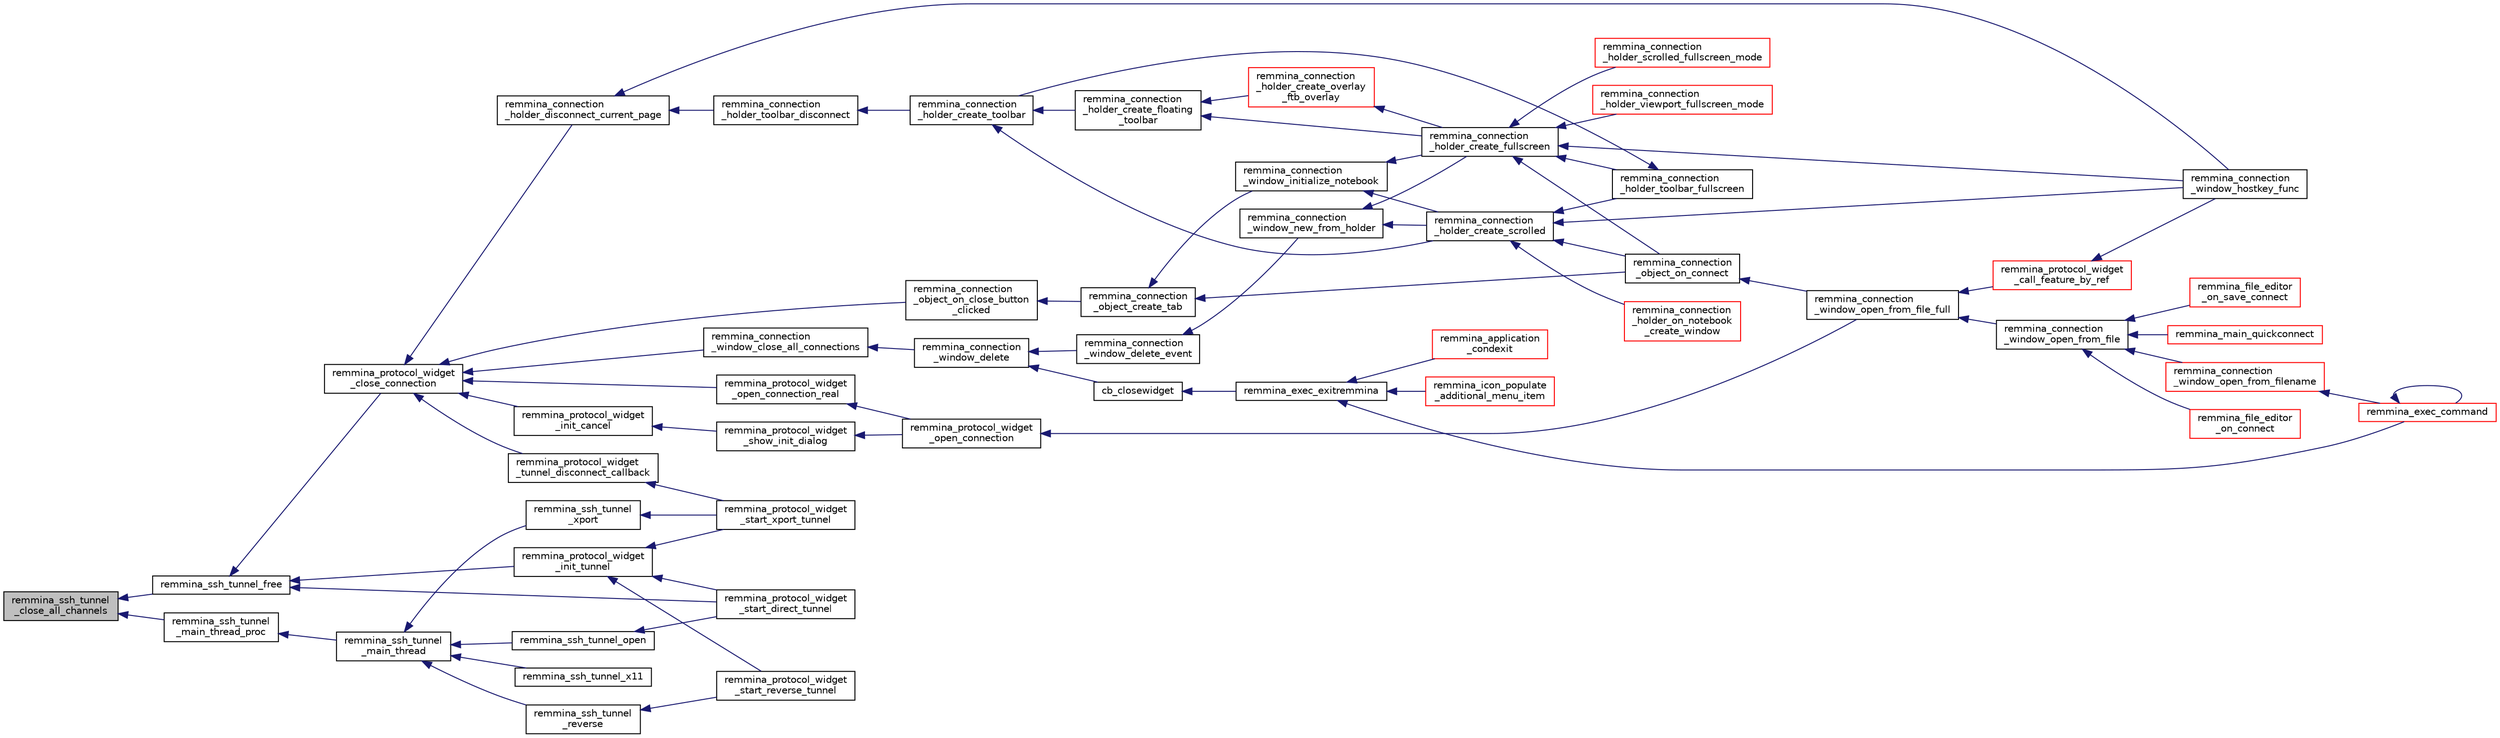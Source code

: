 digraph "remmina_ssh_tunnel_close_all_channels"
{
  edge [fontname="Helvetica",fontsize="10",labelfontname="Helvetica",labelfontsize="10"];
  node [fontname="Helvetica",fontsize="10",shape=record];
  rankdir="LR";
  Node897 [label="remmina_ssh_tunnel\l_close_all_channels",height=0.2,width=0.4,color="black", fillcolor="grey75", style="filled", fontcolor="black"];
  Node897 -> Node898 [dir="back",color="midnightblue",fontsize="10",style="solid",fontname="Helvetica"];
  Node898 [label="remmina_ssh_tunnel\l_main_thread_proc",height=0.2,width=0.4,color="black", fillcolor="white", style="filled",URL="$remmina__ssh_8c.html#a2c47bcbe038c0d5a393a781c96a5a549"];
  Node898 -> Node899 [dir="back",color="midnightblue",fontsize="10",style="solid",fontname="Helvetica"];
  Node899 [label="remmina_ssh_tunnel\l_main_thread",height=0.2,width=0.4,color="black", fillcolor="white", style="filled",URL="$remmina__ssh_8c.html#a879c1981a3b643529d64107a653016a6"];
  Node899 -> Node900 [dir="back",color="midnightblue",fontsize="10",style="solid",fontname="Helvetica"];
  Node900 [label="remmina_ssh_tunnel_open",height=0.2,width=0.4,color="black", fillcolor="white", style="filled",URL="$remmina__ssh_8h.html#a52b3f47eac79f2781ba81d61505f4f53"];
  Node900 -> Node901 [dir="back",color="midnightblue",fontsize="10",style="solid",fontname="Helvetica"];
  Node901 [label="remmina_protocol_widget\l_start_direct_tunnel",height=0.2,width=0.4,color="black", fillcolor="white", style="filled",URL="$remmina__protocol__widget_8h.html#a9d55210413d6a313478f81cf76ecf1b7",tooltip="Start an SSH tunnel if possible and return the host:port string. "];
  Node899 -> Node902 [dir="back",color="midnightblue",fontsize="10",style="solid",fontname="Helvetica"];
  Node902 [label="remmina_ssh_tunnel_x11",height=0.2,width=0.4,color="black", fillcolor="white", style="filled",URL="$remmina__ssh_8h.html#ac6d58beb4df141c6353e897c39748146"];
  Node899 -> Node903 [dir="back",color="midnightblue",fontsize="10",style="solid",fontname="Helvetica"];
  Node903 [label="remmina_ssh_tunnel\l_xport",height=0.2,width=0.4,color="black", fillcolor="white", style="filled",URL="$remmina__ssh_8h.html#aba49db2ced40e21e8adfad69dcfda2c4"];
  Node903 -> Node904 [dir="back",color="midnightblue",fontsize="10",style="solid",fontname="Helvetica"];
  Node904 [label="remmina_protocol_widget\l_start_xport_tunnel",height=0.2,width=0.4,color="black", fillcolor="white", style="filled",URL="$remmina__protocol__widget_8h.html#a172fa9cf2ce196c9846a3e47ea9036b4"];
  Node899 -> Node905 [dir="back",color="midnightblue",fontsize="10",style="solid",fontname="Helvetica"];
  Node905 [label="remmina_ssh_tunnel\l_reverse",height=0.2,width=0.4,color="black", fillcolor="white", style="filled",URL="$remmina__ssh_8h.html#ae47c8270267b02b9c0ff5b36074101c2"];
  Node905 -> Node906 [dir="back",color="midnightblue",fontsize="10",style="solid",fontname="Helvetica"];
  Node906 [label="remmina_protocol_widget\l_start_reverse_tunnel",height=0.2,width=0.4,color="black", fillcolor="white", style="filled",URL="$remmina__protocol__widget_8h.html#aa6d9f2f558fcd9e7fe58eefcde1c3c5c"];
  Node897 -> Node907 [dir="back",color="midnightblue",fontsize="10",style="solid",fontname="Helvetica"];
  Node907 [label="remmina_ssh_tunnel_free",height=0.2,width=0.4,color="black", fillcolor="white", style="filled",URL="$remmina__ssh_8h.html#a223f8dd7a678bcec2ece40a2d8f7ea06"];
  Node907 -> Node908 [dir="back",color="midnightblue",fontsize="10",style="solid",fontname="Helvetica"];
  Node908 [label="remmina_protocol_widget\l_close_connection",height=0.2,width=0.4,color="black", fillcolor="white", style="filled",URL="$remmina__protocol__widget_8h.html#a326a430fe4d298e3564d9fd5b7945a82"];
  Node908 -> Node909 [dir="back",color="midnightblue",fontsize="10",style="solid",fontname="Helvetica"];
  Node909 [label="remmina_connection\l_holder_disconnect_current_page",height=0.2,width=0.4,color="black", fillcolor="white", style="filled",URL="$remmina__connection__window_8c.html#a1e4264610577737355a72e95d37787f7"];
  Node909 -> Node910 [dir="back",color="midnightblue",fontsize="10",style="solid",fontname="Helvetica"];
  Node910 [label="remmina_connection\l_holder_toolbar_disconnect",height=0.2,width=0.4,color="black", fillcolor="white", style="filled",URL="$remmina__connection__window_8c.html#af1106bba32f40c7f42221a0483987503"];
  Node910 -> Node911 [dir="back",color="midnightblue",fontsize="10",style="solid",fontname="Helvetica"];
  Node911 [label="remmina_connection\l_holder_create_toolbar",height=0.2,width=0.4,color="black", fillcolor="white", style="filled",URL="$remmina__connection__window_8c.html#af8138da72278e9e9000276e08a6fd984"];
  Node911 -> Node912 [dir="back",color="midnightblue",fontsize="10",style="solid",fontname="Helvetica"];
  Node912 [label="remmina_connection\l_holder_create_floating\l_toolbar",height=0.2,width=0.4,color="black", fillcolor="white", style="filled",URL="$remmina__connection__window_8c.html#a967dca6c1876afc3e6bcb763f9709d43"];
  Node912 -> Node913 [dir="back",color="midnightblue",fontsize="10",style="solid",fontname="Helvetica"];
  Node913 [label="remmina_connection\l_holder_create_overlay\l_ftb_overlay",height=0.2,width=0.4,color="red", fillcolor="white", style="filled",URL="$remmina__connection__window_8c.html#ab2edcb806312b3367c70fbb13c383ae0"];
  Node913 -> Node915 [dir="back",color="midnightblue",fontsize="10",style="solid",fontname="Helvetica"];
  Node915 [label="remmina_connection\l_holder_create_fullscreen",height=0.2,width=0.4,color="black", fillcolor="white", style="filled",URL="$remmina__connection__window_8c.html#ae67ca4d276339723c1ff87fc224eaccf"];
  Node915 -> Node916 [dir="back",color="midnightblue",fontsize="10",style="solid",fontname="Helvetica"];
  Node916 [label="remmina_connection\l_holder_toolbar_fullscreen",height=0.2,width=0.4,color="black", fillcolor="white", style="filled",URL="$remmina__connection__window_8c.html#a02ac20f50f1b7b816bd7208127efdbee"];
  Node916 -> Node911 [dir="back",color="midnightblue",fontsize="10",style="solid",fontname="Helvetica"];
  Node915 -> Node917 [dir="back",color="midnightblue",fontsize="10",style="solid",fontname="Helvetica"];
  Node917 [label="remmina_connection\l_holder_viewport_fullscreen_mode",height=0.2,width=0.4,color="red", fillcolor="white", style="filled",URL="$remmina__connection__window_8c.html#a0e99d0ff8c39f2c6de508eee9ef498c5"];
  Node915 -> Node919 [dir="back",color="midnightblue",fontsize="10",style="solid",fontname="Helvetica"];
  Node919 [label="remmina_connection\l_holder_scrolled_fullscreen_mode",height=0.2,width=0.4,color="red", fillcolor="white", style="filled",URL="$remmina__connection__window_8c.html#aa25cae5c0e15e13b817b925e42a044a9"];
  Node915 -> Node920 [dir="back",color="midnightblue",fontsize="10",style="solid",fontname="Helvetica"];
  Node920 [label="remmina_connection\l_window_hostkey_func",height=0.2,width=0.4,color="black", fillcolor="white", style="filled",URL="$remmina__connection__window_8c.html#abef663d930076deb3105f86dabe2a9c3"];
  Node915 -> Node921 [dir="back",color="midnightblue",fontsize="10",style="solid",fontname="Helvetica"];
  Node921 [label="remmina_connection\l_object_on_connect",height=0.2,width=0.4,color="black", fillcolor="white", style="filled",URL="$remmina__connection__window_8c.html#a0ad685a873ecef95ec13caba17e0c22e"];
  Node921 -> Node922 [dir="back",color="midnightblue",fontsize="10",style="solid",fontname="Helvetica"];
  Node922 [label="remmina_connection\l_window_open_from_file_full",height=0.2,width=0.4,color="black", fillcolor="white", style="filled",URL="$remmina__connection__window_8h.html#adbf2b670ca3bae96a99cb0b36021a961"];
  Node922 -> Node923 [dir="back",color="midnightblue",fontsize="10",style="solid",fontname="Helvetica"];
  Node923 [label="remmina_connection\l_window_open_from_file",height=0.2,width=0.4,color="black", fillcolor="white", style="filled",URL="$remmina__connection__window_8h.html#a1c7f722a89609523cc4de079cc82f23c"];
  Node923 -> Node924 [dir="back",color="midnightblue",fontsize="10",style="solid",fontname="Helvetica"];
  Node924 [label="remmina_connection\l_window_open_from_filename",height=0.2,width=0.4,color="red", fillcolor="white", style="filled",URL="$remmina__connection__window_8h.html#ab0ed27ef360efc7d92906cbabf9da5db"];
  Node924 -> Node925 [dir="back",color="midnightblue",fontsize="10",style="solid",fontname="Helvetica"];
  Node925 [label="remmina_exec_command",height=0.2,width=0.4,color="red", fillcolor="white", style="filled",URL="$remmina__exec_8h.html#a424cabdcff647797061e7482049d62a7"];
  Node925 -> Node925 [dir="back",color="midnightblue",fontsize="10",style="solid",fontname="Helvetica"];
  Node923 -> Node948 [dir="back",color="midnightblue",fontsize="10",style="solid",fontname="Helvetica"];
  Node948 [label="remmina_file_editor\l_on_connect",height=0.2,width=0.4,color="red", fillcolor="white", style="filled",URL="$remmina__file__editor_8c.html#a73b8581fd1fd77532b748d91a2951f25"];
  Node923 -> Node933 [dir="back",color="midnightblue",fontsize="10",style="solid",fontname="Helvetica"];
  Node933 [label="remmina_file_editor\l_on_save_connect",height=0.2,width=0.4,color="red", fillcolor="white", style="filled",URL="$remmina__file__editor_8c.html#a57224f3f69f04f398de563b71be6b18e"];
  Node923 -> Node949 [dir="back",color="midnightblue",fontsize="10",style="solid",fontname="Helvetica"];
  Node949 [label="remmina_main_quickconnect",height=0.2,width=0.4,color="red", fillcolor="white", style="filled",URL="$remmina__main_8c.html#a802458852abacebfb16f1f4295806a01"];
  Node922 -> Node951 [dir="back",color="midnightblue",fontsize="10",style="solid",fontname="Helvetica"];
  Node951 [label="remmina_protocol_widget\l_call_feature_by_ref",height=0.2,width=0.4,color="red", fillcolor="white", style="filled",URL="$remmina__protocol__widget_8h.html#a605b69a9aa4393024369cc5070488692"];
  Node951 -> Node920 [dir="back",color="midnightblue",fontsize="10",style="solid",fontname="Helvetica"];
  Node912 -> Node915 [dir="back",color="midnightblue",fontsize="10",style="solid",fontname="Helvetica"];
  Node911 -> Node966 [dir="back",color="midnightblue",fontsize="10",style="solid",fontname="Helvetica"];
  Node966 [label="remmina_connection\l_holder_create_scrolled",height=0.2,width=0.4,color="black", fillcolor="white", style="filled",URL="$remmina__connection__window_8c.html#a57b3656c37df65d276ddd50a16906dc7"];
  Node966 -> Node916 [dir="back",color="midnightblue",fontsize="10",style="solid",fontname="Helvetica"];
  Node966 -> Node967 [dir="back",color="midnightblue",fontsize="10",style="solid",fontname="Helvetica"];
  Node967 [label="remmina_connection\l_holder_on_notebook\l_create_window",height=0.2,width=0.4,color="red", fillcolor="white", style="filled",URL="$remmina__connection__window_8c.html#a2f5fc595c1aad851962aa58e2009bcce"];
  Node966 -> Node920 [dir="back",color="midnightblue",fontsize="10",style="solid",fontname="Helvetica"];
  Node966 -> Node921 [dir="back",color="midnightblue",fontsize="10",style="solid",fontname="Helvetica"];
  Node909 -> Node920 [dir="back",color="midnightblue",fontsize="10",style="solid",fontname="Helvetica"];
  Node908 -> Node970 [dir="back",color="midnightblue",fontsize="10",style="solid",fontname="Helvetica"];
  Node970 [label="remmina_connection\l_window_close_all_connections",height=0.2,width=0.4,color="black", fillcolor="white", style="filled",URL="$remmina__connection__window_8c.html#aa684847595283db326fd636735eed231"];
  Node970 -> Node971 [dir="back",color="midnightblue",fontsize="10",style="solid",fontname="Helvetica"];
  Node971 [label="remmina_connection\l_window_delete",height=0.2,width=0.4,color="black", fillcolor="white", style="filled",URL="$remmina__connection__window_8h.html#a47242e757b22622e8653643de24fdad9"];
  Node971 -> Node972 [dir="back",color="midnightblue",fontsize="10",style="solid",fontname="Helvetica"];
  Node972 [label="remmina_connection\l_window_delete_event",height=0.2,width=0.4,color="black", fillcolor="white", style="filled",URL="$remmina__connection__window_8c.html#aa84f957aaf2152717af3959b80ecfa8a"];
  Node972 -> Node965 [dir="back",color="midnightblue",fontsize="10",style="solid",fontname="Helvetica"];
  Node965 [label="remmina_connection\l_window_new_from_holder",height=0.2,width=0.4,color="black", fillcolor="white", style="filled",URL="$remmina__connection__window_8c.html#a0ff4775a640861c11f2bc9f4e4680ed5"];
  Node965 -> Node966 [dir="back",color="midnightblue",fontsize="10",style="solid",fontname="Helvetica"];
  Node965 -> Node915 [dir="back",color="midnightblue",fontsize="10",style="solid",fontname="Helvetica"];
  Node971 -> Node973 [dir="back",color="midnightblue",fontsize="10",style="solid",fontname="Helvetica"];
  Node973 [label="cb_closewidget",height=0.2,width=0.4,color="black", fillcolor="white", style="filled",URL="$remmina__exec_8c.html#a0ffd51ed283da4640c920e75e89e694a"];
  Node973 -> Node974 [dir="back",color="midnightblue",fontsize="10",style="solid",fontname="Helvetica"];
  Node974 [label="remmina_exec_exitremmina",height=0.2,width=0.4,color="black", fillcolor="white", style="filled",URL="$remmina__exec_8h.html#adbaf105af1039e44ba503a8d7174535f"];
  Node974 -> Node975 [dir="back",color="midnightblue",fontsize="10",style="solid",fontname="Helvetica"];
  Node975 [label="remmina_application\l_condexit",height=0.2,width=0.4,color="red", fillcolor="white", style="filled",URL="$remmina__exec_8h.html#aaa67e07e2426828d7e7b9b30d2038d31"];
  Node974 -> Node925 [dir="back",color="midnightblue",fontsize="10",style="solid",fontname="Helvetica"];
  Node974 -> Node929 [dir="back",color="midnightblue",fontsize="10",style="solid",fontname="Helvetica"];
  Node929 [label="remmina_icon_populate\l_additional_menu_item",height=0.2,width=0.4,color="red", fillcolor="white", style="filled",URL="$remmina__icon_8c.html#a8aaf73ed94cf20dcce1c7be26262cb56"];
  Node908 -> Node981 [dir="back",color="midnightblue",fontsize="10",style="solid",fontname="Helvetica"];
  Node981 [label="remmina_connection\l_object_on_close_button\l_clicked",height=0.2,width=0.4,color="black", fillcolor="white", style="filled",URL="$remmina__connection__window_8c.html#a4108c65715a02c0a7b570a2393027c2b"];
  Node981 -> Node982 [dir="back",color="midnightblue",fontsize="10",style="solid",fontname="Helvetica"];
  Node982 [label="remmina_connection\l_object_create_tab",height=0.2,width=0.4,color="black", fillcolor="white", style="filled",URL="$remmina__connection__window_8c.html#a888c4dd031e9366a3284cb34351865aa"];
  Node982 -> Node983 [dir="back",color="midnightblue",fontsize="10",style="solid",fontname="Helvetica"];
  Node983 [label="remmina_connection\l_window_initialize_notebook",height=0.2,width=0.4,color="black", fillcolor="white", style="filled",URL="$remmina__connection__window_8c.html#aa28770c2f7c156eb4574227310481041"];
  Node983 -> Node966 [dir="back",color="midnightblue",fontsize="10",style="solid",fontname="Helvetica"];
  Node983 -> Node915 [dir="back",color="midnightblue",fontsize="10",style="solid",fontname="Helvetica"];
  Node982 -> Node921 [dir="back",color="midnightblue",fontsize="10",style="solid",fontname="Helvetica"];
  Node908 -> Node984 [dir="back",color="midnightblue",fontsize="10",style="solid",fontname="Helvetica"];
  Node984 [label="remmina_protocol_widget\l_init_cancel",height=0.2,width=0.4,color="black", fillcolor="white", style="filled",URL="$remmina__protocol__widget_8c.html#abe4a5c4544090e6a185341d61aa66861"];
  Node984 -> Node985 [dir="back",color="midnightblue",fontsize="10",style="solid",fontname="Helvetica"];
  Node985 [label="remmina_protocol_widget\l_show_init_dialog",height=0.2,width=0.4,color="black", fillcolor="white", style="filled",URL="$remmina__protocol__widget_8c.html#a4bc73ebac622cdf46860f4ad351244d7"];
  Node985 -> Node986 [dir="back",color="midnightblue",fontsize="10",style="solid",fontname="Helvetica"];
  Node986 [label="remmina_protocol_widget\l_open_connection",height=0.2,width=0.4,color="black", fillcolor="white", style="filled",URL="$remmina__protocol__widget_8h.html#aeffcbd7db351d4cacd7c8ba801ea2c37"];
  Node986 -> Node922 [dir="back",color="midnightblue",fontsize="10",style="solid",fontname="Helvetica"];
  Node908 -> Node987 [dir="back",color="midnightblue",fontsize="10",style="solid",fontname="Helvetica"];
  Node987 [label="remmina_protocol_widget\l_open_connection_real",height=0.2,width=0.4,color="black", fillcolor="white", style="filled",URL="$remmina__protocol__widget_8c.html#a76ad91e7f8648699f71c466e203aa6dd"];
  Node987 -> Node986 [dir="back",color="midnightblue",fontsize="10",style="solid",fontname="Helvetica"];
  Node908 -> Node988 [dir="back",color="midnightblue",fontsize="10",style="solid",fontname="Helvetica"];
  Node988 [label="remmina_protocol_widget\l_tunnel_disconnect_callback",height=0.2,width=0.4,color="black", fillcolor="white", style="filled",URL="$remmina__protocol__widget_8c.html#ae9da346dfe25c1336c9a37f3e5faddb8"];
  Node988 -> Node904 [dir="back",color="midnightblue",fontsize="10",style="solid",fontname="Helvetica"];
  Node907 -> Node989 [dir="back",color="midnightblue",fontsize="10",style="solid",fontname="Helvetica"];
  Node989 [label="remmina_protocol_widget\l_init_tunnel",height=0.2,width=0.4,color="black", fillcolor="white", style="filled",URL="$remmina__protocol__widget_8c.html#a8c7b715825ff576b24d2878976d20f20"];
  Node989 -> Node901 [dir="back",color="midnightblue",fontsize="10",style="solid",fontname="Helvetica"];
  Node989 -> Node906 [dir="back",color="midnightblue",fontsize="10",style="solid",fontname="Helvetica"];
  Node989 -> Node904 [dir="back",color="midnightblue",fontsize="10",style="solid",fontname="Helvetica"];
  Node907 -> Node901 [dir="back",color="midnightblue",fontsize="10",style="solid",fontname="Helvetica"];
}
